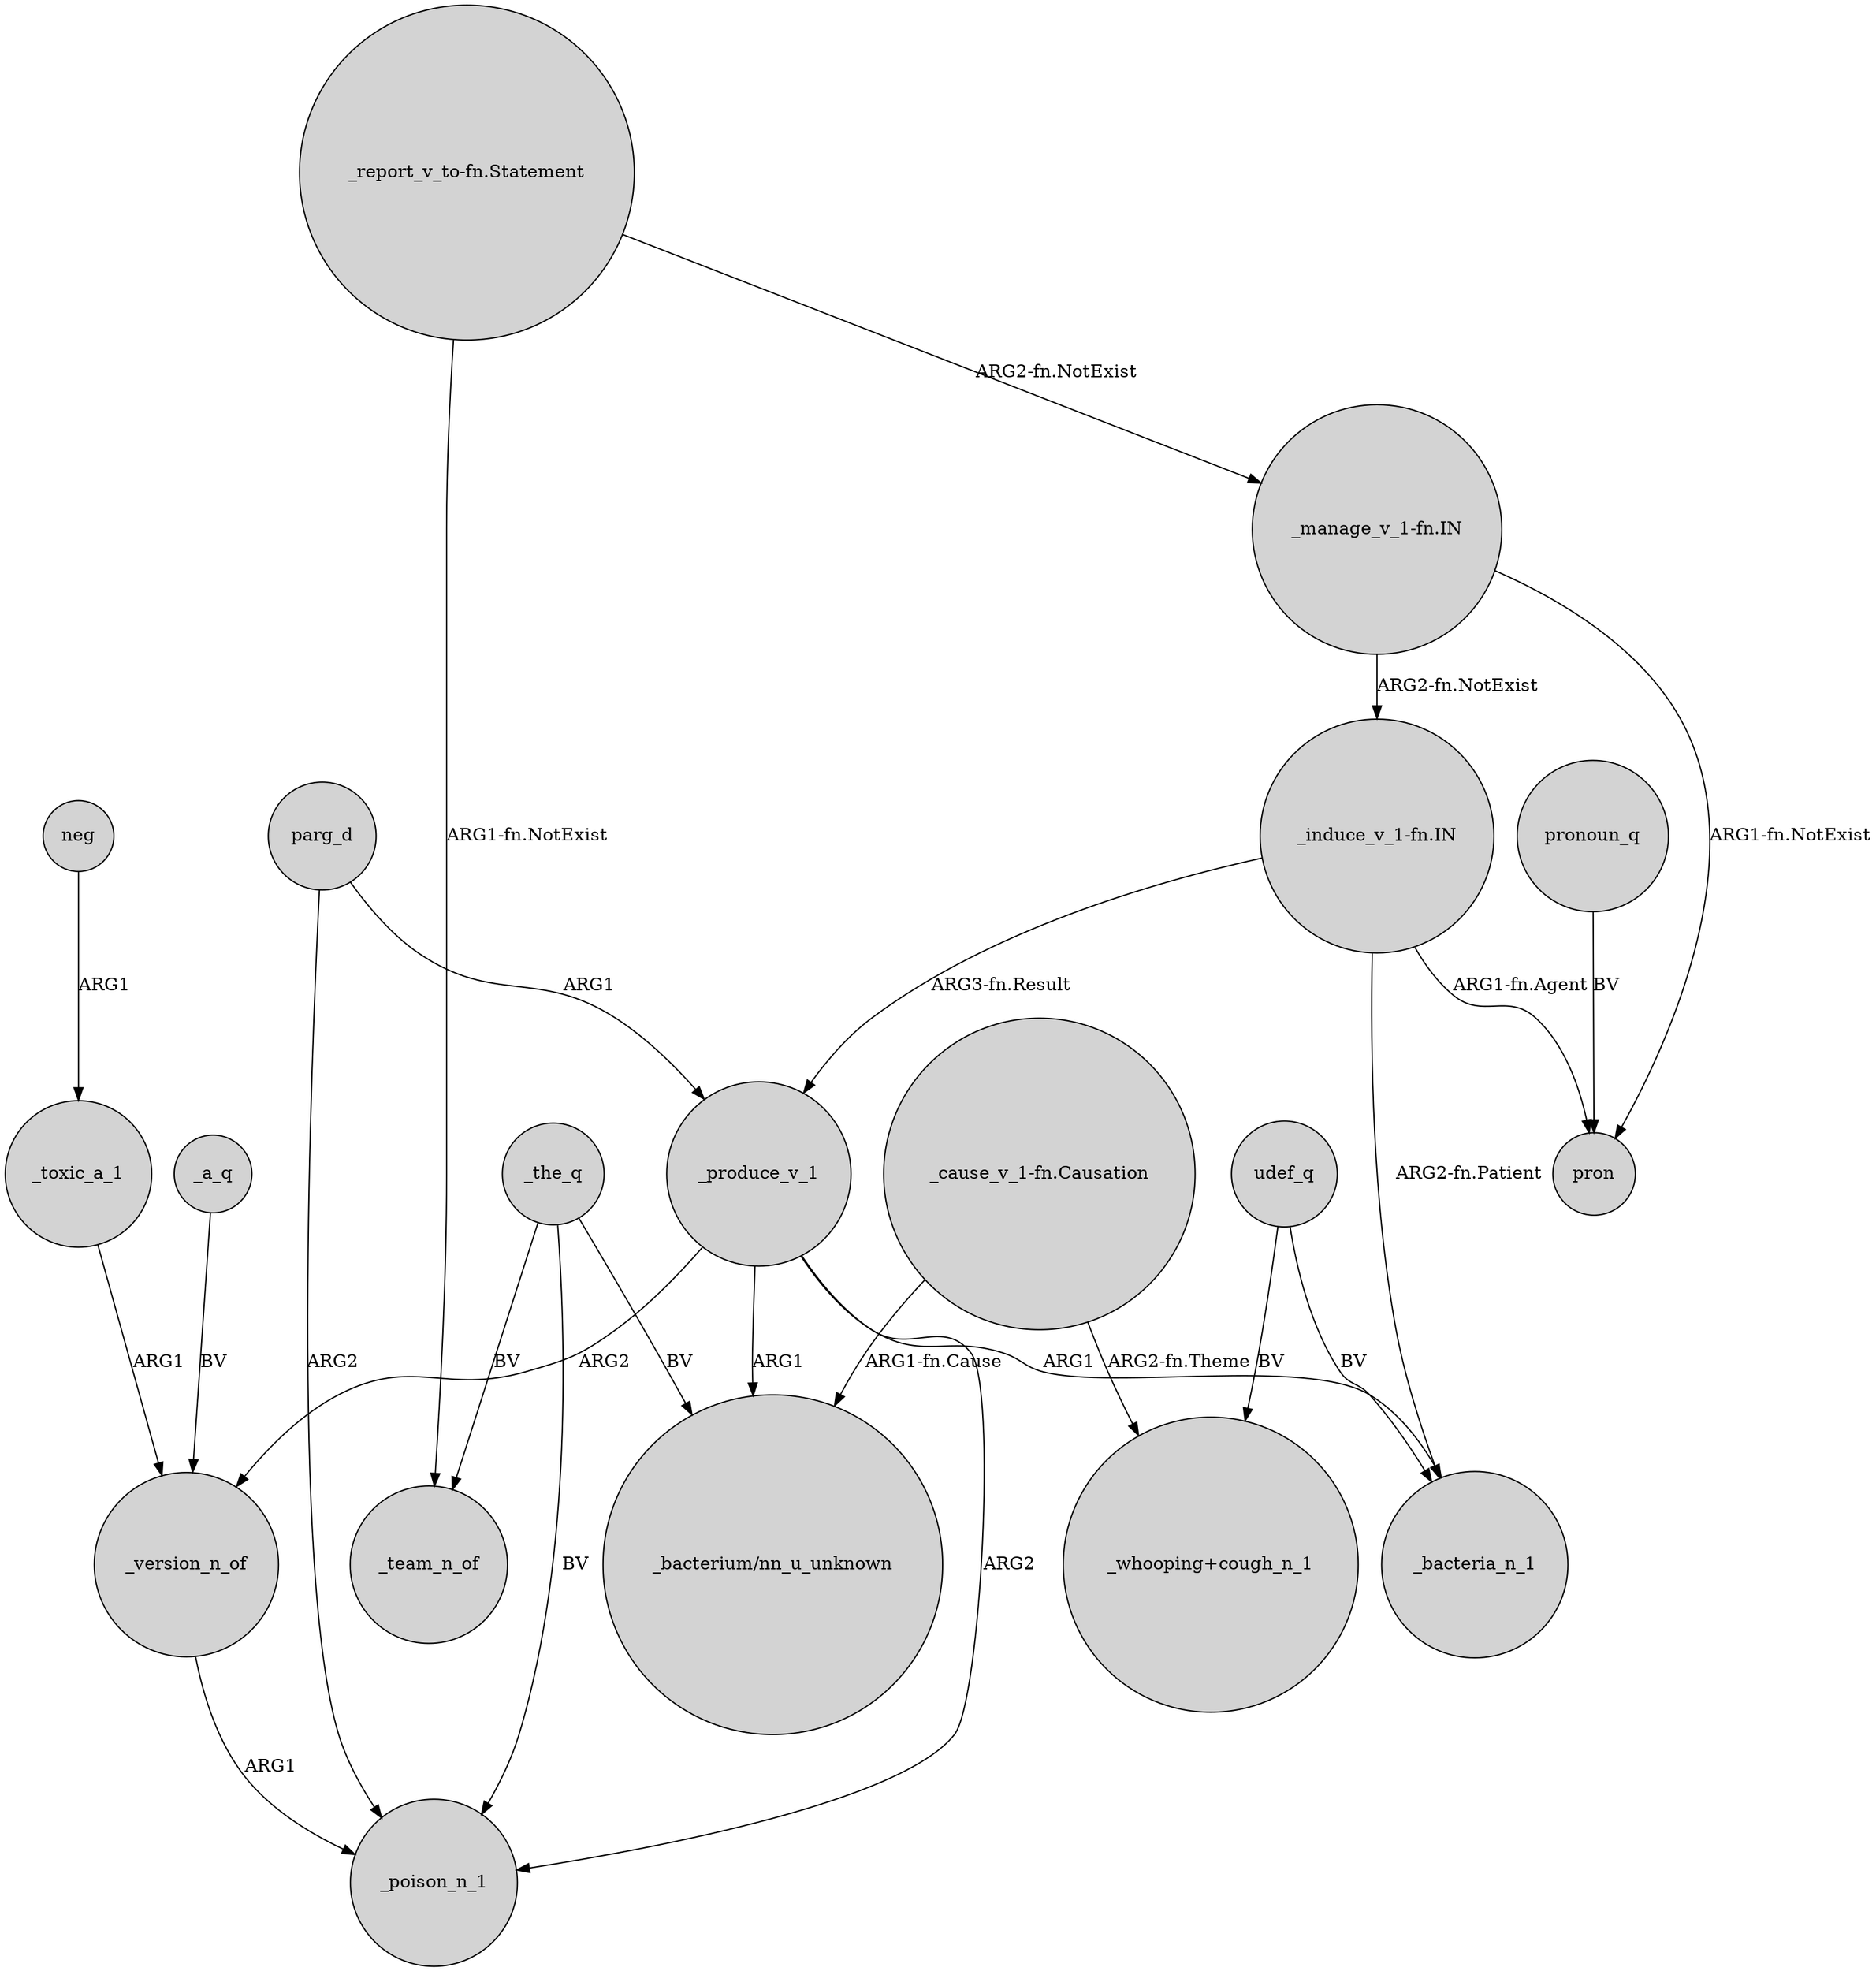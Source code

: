 digraph {
	node [shape=circle style=filled]
	_toxic_a_1 -> _version_n_of [label=ARG1]
	_produce_v_1 -> _version_n_of [label=ARG2]
	parg_d -> _poison_n_1 [label=ARG2]
	"_cause_v_1-fn.Causation" -> "_bacterium/nn_u_unknown" [label="ARG1-fn.Cause"]
	"_induce_v_1-fn.IN" -> _bacteria_n_1 [label="ARG2-fn.Patient"]
	_produce_v_1 -> _poison_n_1 [label=ARG2]
	_version_n_of -> _poison_n_1 [label=ARG1]
	"_induce_v_1-fn.IN" -> pron [label="ARG1-fn.Agent"]
	"_manage_v_1-fn.IN" -> "_induce_v_1-fn.IN" [label="ARG2-fn.NotExist"]
	"_cause_v_1-fn.Causation" -> "_whooping+cough_n_1" [label="ARG2-fn.Theme"]
	"_report_v_to-fn.Statement" -> "_manage_v_1-fn.IN" [label="ARG2-fn.NotExist"]
	parg_d -> _produce_v_1 [label=ARG1]
	pronoun_q -> pron [label=BV]
	_a_q -> _version_n_of [label=BV]
	udef_q -> _bacteria_n_1 [label=BV]
	_the_q -> "_bacterium/nn_u_unknown" [label=BV]
	neg -> _toxic_a_1 [label=ARG1]
	udef_q -> "_whooping+cough_n_1" [label=BV]
	_produce_v_1 -> "_bacterium/nn_u_unknown" [label=ARG1]
	"_induce_v_1-fn.IN" -> _produce_v_1 [label="ARG3-fn.Result"]
	_the_q -> _team_n_of [label=BV]
	"_manage_v_1-fn.IN" -> pron [label="ARG1-fn.NotExist"]
	_the_q -> _poison_n_1 [label=BV]
	_produce_v_1 -> _bacteria_n_1 [label=ARG1]
	"_report_v_to-fn.Statement" -> _team_n_of [label="ARG1-fn.NotExist"]
}
